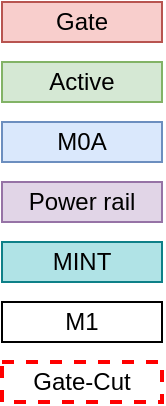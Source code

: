 <mxfile version="18.1.3" type="github">
  <diagram id="0QOim903fwf61id-Mvym" name="Page-1">
    <mxGraphModel dx="1185" dy="635" grid="1" gridSize="10" guides="1" tooltips="1" connect="1" arrows="1" fold="1" page="1" pageScale="1" pageWidth="850" pageHeight="1100" math="0" shadow="0">
      <root>
        <mxCell id="0" />
        <mxCell id="1" parent="0" />
        <mxCell id="OqeTSNmKw22S1w7HKU9s-9" value="Gate-Cut" style="rounded=0;whiteSpace=wrap;html=1;fillColor=none;strokeColor=#FF0000;dashed=1;strokeWidth=2;perimeterSpacing=2;" vertex="1" parent="1">
          <mxGeometry x="750" y="200" width="80" height="20" as="geometry" />
        </mxCell>
        <mxCell id="OqeTSNmKw22S1w7HKU9s-1" value="Gate" style="rounded=0;whiteSpace=wrap;html=1;fillColor=#f8cecc;strokeColor=#b85450;" vertex="1" parent="1">
          <mxGeometry x="750" y="20" width="80" height="20" as="geometry" />
        </mxCell>
        <mxCell id="OqeTSNmKw22S1w7HKU9s-3" value="Active" style="rounded=0;whiteSpace=wrap;html=1;fillColor=#d5e8d4;strokeColor=#82b366;" vertex="1" parent="1">
          <mxGeometry x="750" y="50" width="80" height="20" as="geometry" />
        </mxCell>
        <mxCell id="OqeTSNmKw22S1w7HKU9s-4" value="M0A" style="rounded=0;whiteSpace=wrap;html=1;fillColor=#dae8fc;strokeColor=#6c8ebf;" vertex="1" parent="1">
          <mxGeometry x="750" y="80" width="80" height="20" as="geometry" />
        </mxCell>
        <mxCell id="OqeTSNmKw22S1w7HKU9s-5" value="Power rail" style="rounded=0;whiteSpace=wrap;html=1;fillColor=#e1d5e7;strokeColor=#9673a6;" vertex="1" parent="1">
          <mxGeometry x="750" y="110" width="80" height="20" as="geometry" />
        </mxCell>
        <mxCell id="OqeTSNmKw22S1w7HKU9s-6" value="MINT" style="rounded=0;whiteSpace=wrap;html=1;fillColor=#b0e3e6;strokeColor=#0e8088;" vertex="1" parent="1">
          <mxGeometry x="750" y="140" width="80" height="20" as="geometry" />
        </mxCell>
        <mxCell id="OqeTSNmKw22S1w7HKU9s-7" value="M1" style="rounded=0;whiteSpace=wrap;html=1;" vertex="1" parent="1">
          <mxGeometry x="750" y="170" width="80" height="20" as="geometry" />
        </mxCell>
      </root>
    </mxGraphModel>
  </diagram>
</mxfile>
